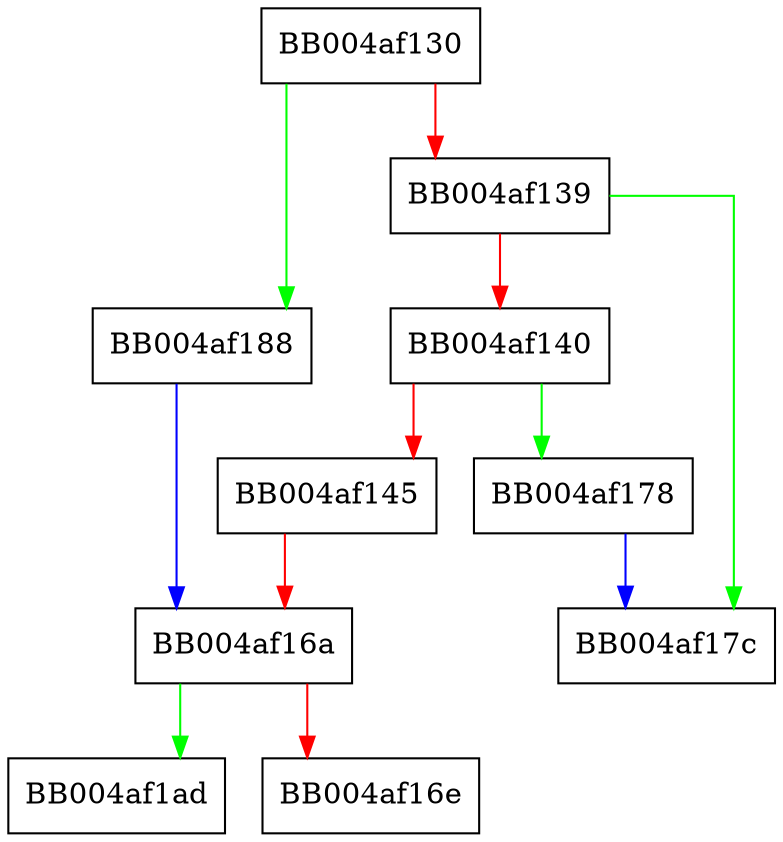 digraph ossl_quic_conn_get_net_rbio {
  node [shape="box"];
  graph [splines=ortho];
  BB004af130 -> BB004af188 [color="green"];
  BB004af130 -> BB004af139 [color="red"];
  BB004af139 -> BB004af17c [color="green"];
  BB004af139 -> BB004af140 [color="red"];
  BB004af140 -> BB004af178 [color="green"];
  BB004af140 -> BB004af145 [color="red"];
  BB004af145 -> BB004af16a [color="red"];
  BB004af16a -> BB004af1ad [color="green"];
  BB004af16a -> BB004af16e [color="red"];
  BB004af178 -> BB004af17c [color="blue"];
  BB004af188 -> BB004af16a [color="blue"];
}